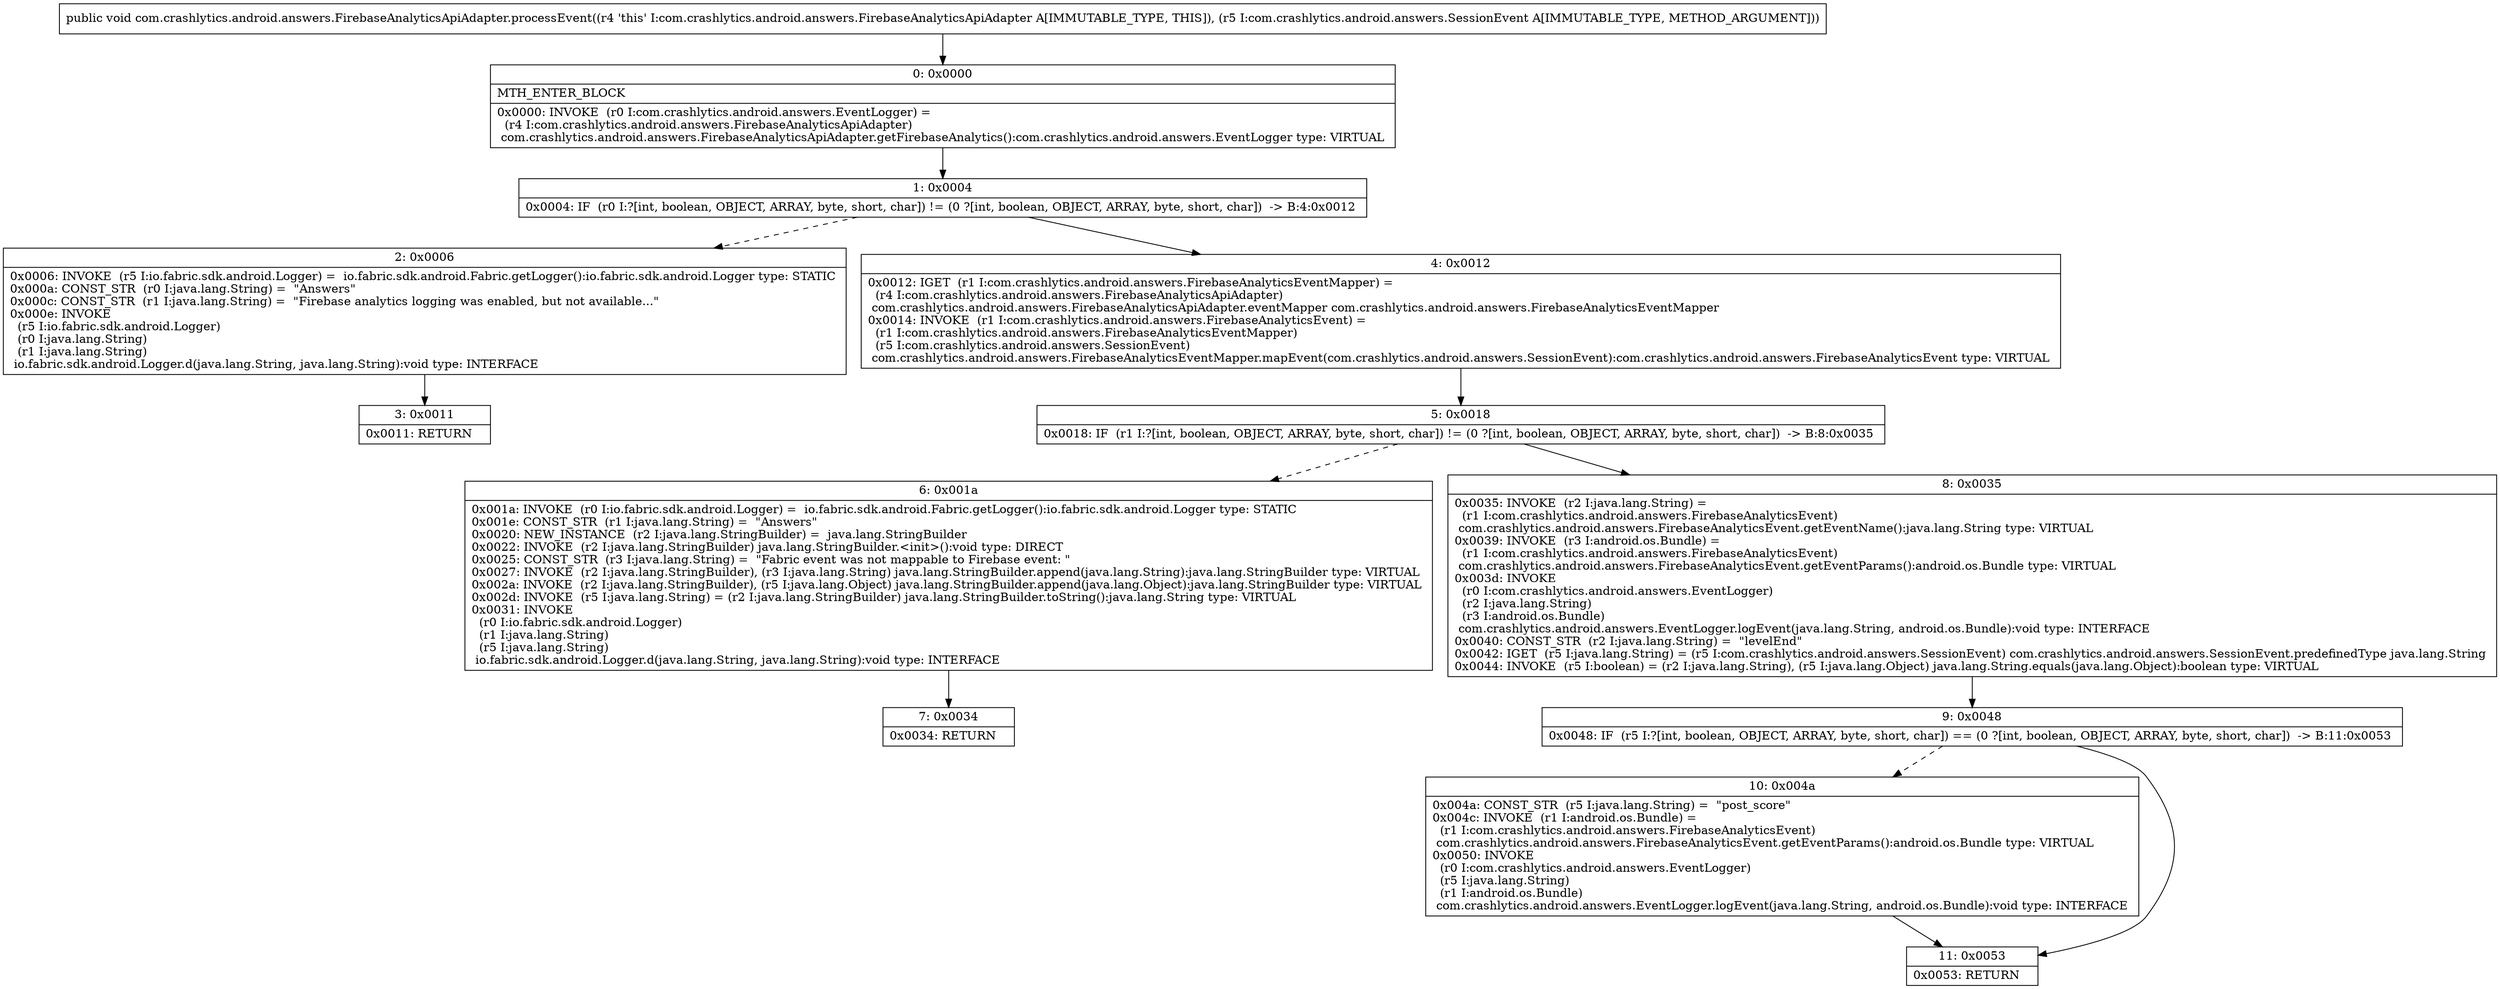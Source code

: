 digraph "CFG forcom.crashlytics.android.answers.FirebaseAnalyticsApiAdapter.processEvent(Lcom\/crashlytics\/android\/answers\/SessionEvent;)V" {
Node_0 [shape=record,label="{0\:\ 0x0000|MTH_ENTER_BLOCK\l|0x0000: INVOKE  (r0 I:com.crashlytics.android.answers.EventLogger) = \l  (r4 I:com.crashlytics.android.answers.FirebaseAnalyticsApiAdapter)\l com.crashlytics.android.answers.FirebaseAnalyticsApiAdapter.getFirebaseAnalytics():com.crashlytics.android.answers.EventLogger type: VIRTUAL \l}"];
Node_1 [shape=record,label="{1\:\ 0x0004|0x0004: IF  (r0 I:?[int, boolean, OBJECT, ARRAY, byte, short, char]) != (0 ?[int, boolean, OBJECT, ARRAY, byte, short, char])  \-\> B:4:0x0012 \l}"];
Node_2 [shape=record,label="{2\:\ 0x0006|0x0006: INVOKE  (r5 I:io.fabric.sdk.android.Logger) =  io.fabric.sdk.android.Fabric.getLogger():io.fabric.sdk.android.Logger type: STATIC \l0x000a: CONST_STR  (r0 I:java.lang.String) =  \"Answers\" \l0x000c: CONST_STR  (r1 I:java.lang.String) =  \"Firebase analytics logging was enabled, but not available...\" \l0x000e: INVOKE  \l  (r5 I:io.fabric.sdk.android.Logger)\l  (r0 I:java.lang.String)\l  (r1 I:java.lang.String)\l io.fabric.sdk.android.Logger.d(java.lang.String, java.lang.String):void type: INTERFACE \l}"];
Node_3 [shape=record,label="{3\:\ 0x0011|0x0011: RETURN   \l}"];
Node_4 [shape=record,label="{4\:\ 0x0012|0x0012: IGET  (r1 I:com.crashlytics.android.answers.FirebaseAnalyticsEventMapper) = \l  (r4 I:com.crashlytics.android.answers.FirebaseAnalyticsApiAdapter)\l com.crashlytics.android.answers.FirebaseAnalyticsApiAdapter.eventMapper com.crashlytics.android.answers.FirebaseAnalyticsEventMapper \l0x0014: INVOKE  (r1 I:com.crashlytics.android.answers.FirebaseAnalyticsEvent) = \l  (r1 I:com.crashlytics.android.answers.FirebaseAnalyticsEventMapper)\l  (r5 I:com.crashlytics.android.answers.SessionEvent)\l com.crashlytics.android.answers.FirebaseAnalyticsEventMapper.mapEvent(com.crashlytics.android.answers.SessionEvent):com.crashlytics.android.answers.FirebaseAnalyticsEvent type: VIRTUAL \l}"];
Node_5 [shape=record,label="{5\:\ 0x0018|0x0018: IF  (r1 I:?[int, boolean, OBJECT, ARRAY, byte, short, char]) != (0 ?[int, boolean, OBJECT, ARRAY, byte, short, char])  \-\> B:8:0x0035 \l}"];
Node_6 [shape=record,label="{6\:\ 0x001a|0x001a: INVOKE  (r0 I:io.fabric.sdk.android.Logger) =  io.fabric.sdk.android.Fabric.getLogger():io.fabric.sdk.android.Logger type: STATIC \l0x001e: CONST_STR  (r1 I:java.lang.String) =  \"Answers\" \l0x0020: NEW_INSTANCE  (r2 I:java.lang.StringBuilder) =  java.lang.StringBuilder \l0x0022: INVOKE  (r2 I:java.lang.StringBuilder) java.lang.StringBuilder.\<init\>():void type: DIRECT \l0x0025: CONST_STR  (r3 I:java.lang.String) =  \"Fabric event was not mappable to Firebase event: \" \l0x0027: INVOKE  (r2 I:java.lang.StringBuilder), (r3 I:java.lang.String) java.lang.StringBuilder.append(java.lang.String):java.lang.StringBuilder type: VIRTUAL \l0x002a: INVOKE  (r2 I:java.lang.StringBuilder), (r5 I:java.lang.Object) java.lang.StringBuilder.append(java.lang.Object):java.lang.StringBuilder type: VIRTUAL \l0x002d: INVOKE  (r5 I:java.lang.String) = (r2 I:java.lang.StringBuilder) java.lang.StringBuilder.toString():java.lang.String type: VIRTUAL \l0x0031: INVOKE  \l  (r0 I:io.fabric.sdk.android.Logger)\l  (r1 I:java.lang.String)\l  (r5 I:java.lang.String)\l io.fabric.sdk.android.Logger.d(java.lang.String, java.lang.String):void type: INTERFACE \l}"];
Node_7 [shape=record,label="{7\:\ 0x0034|0x0034: RETURN   \l}"];
Node_8 [shape=record,label="{8\:\ 0x0035|0x0035: INVOKE  (r2 I:java.lang.String) = \l  (r1 I:com.crashlytics.android.answers.FirebaseAnalyticsEvent)\l com.crashlytics.android.answers.FirebaseAnalyticsEvent.getEventName():java.lang.String type: VIRTUAL \l0x0039: INVOKE  (r3 I:android.os.Bundle) = \l  (r1 I:com.crashlytics.android.answers.FirebaseAnalyticsEvent)\l com.crashlytics.android.answers.FirebaseAnalyticsEvent.getEventParams():android.os.Bundle type: VIRTUAL \l0x003d: INVOKE  \l  (r0 I:com.crashlytics.android.answers.EventLogger)\l  (r2 I:java.lang.String)\l  (r3 I:android.os.Bundle)\l com.crashlytics.android.answers.EventLogger.logEvent(java.lang.String, android.os.Bundle):void type: INTERFACE \l0x0040: CONST_STR  (r2 I:java.lang.String) =  \"levelEnd\" \l0x0042: IGET  (r5 I:java.lang.String) = (r5 I:com.crashlytics.android.answers.SessionEvent) com.crashlytics.android.answers.SessionEvent.predefinedType java.lang.String \l0x0044: INVOKE  (r5 I:boolean) = (r2 I:java.lang.String), (r5 I:java.lang.Object) java.lang.String.equals(java.lang.Object):boolean type: VIRTUAL \l}"];
Node_9 [shape=record,label="{9\:\ 0x0048|0x0048: IF  (r5 I:?[int, boolean, OBJECT, ARRAY, byte, short, char]) == (0 ?[int, boolean, OBJECT, ARRAY, byte, short, char])  \-\> B:11:0x0053 \l}"];
Node_10 [shape=record,label="{10\:\ 0x004a|0x004a: CONST_STR  (r5 I:java.lang.String) =  \"post_score\" \l0x004c: INVOKE  (r1 I:android.os.Bundle) = \l  (r1 I:com.crashlytics.android.answers.FirebaseAnalyticsEvent)\l com.crashlytics.android.answers.FirebaseAnalyticsEvent.getEventParams():android.os.Bundle type: VIRTUAL \l0x0050: INVOKE  \l  (r0 I:com.crashlytics.android.answers.EventLogger)\l  (r5 I:java.lang.String)\l  (r1 I:android.os.Bundle)\l com.crashlytics.android.answers.EventLogger.logEvent(java.lang.String, android.os.Bundle):void type: INTERFACE \l}"];
Node_11 [shape=record,label="{11\:\ 0x0053|0x0053: RETURN   \l}"];
MethodNode[shape=record,label="{public void com.crashlytics.android.answers.FirebaseAnalyticsApiAdapter.processEvent((r4 'this' I:com.crashlytics.android.answers.FirebaseAnalyticsApiAdapter A[IMMUTABLE_TYPE, THIS]), (r5 I:com.crashlytics.android.answers.SessionEvent A[IMMUTABLE_TYPE, METHOD_ARGUMENT])) }"];
MethodNode -> Node_0;
Node_0 -> Node_1;
Node_1 -> Node_2[style=dashed];
Node_1 -> Node_4;
Node_2 -> Node_3;
Node_4 -> Node_5;
Node_5 -> Node_6[style=dashed];
Node_5 -> Node_8;
Node_6 -> Node_7;
Node_8 -> Node_9;
Node_9 -> Node_10[style=dashed];
Node_9 -> Node_11;
Node_10 -> Node_11;
}

